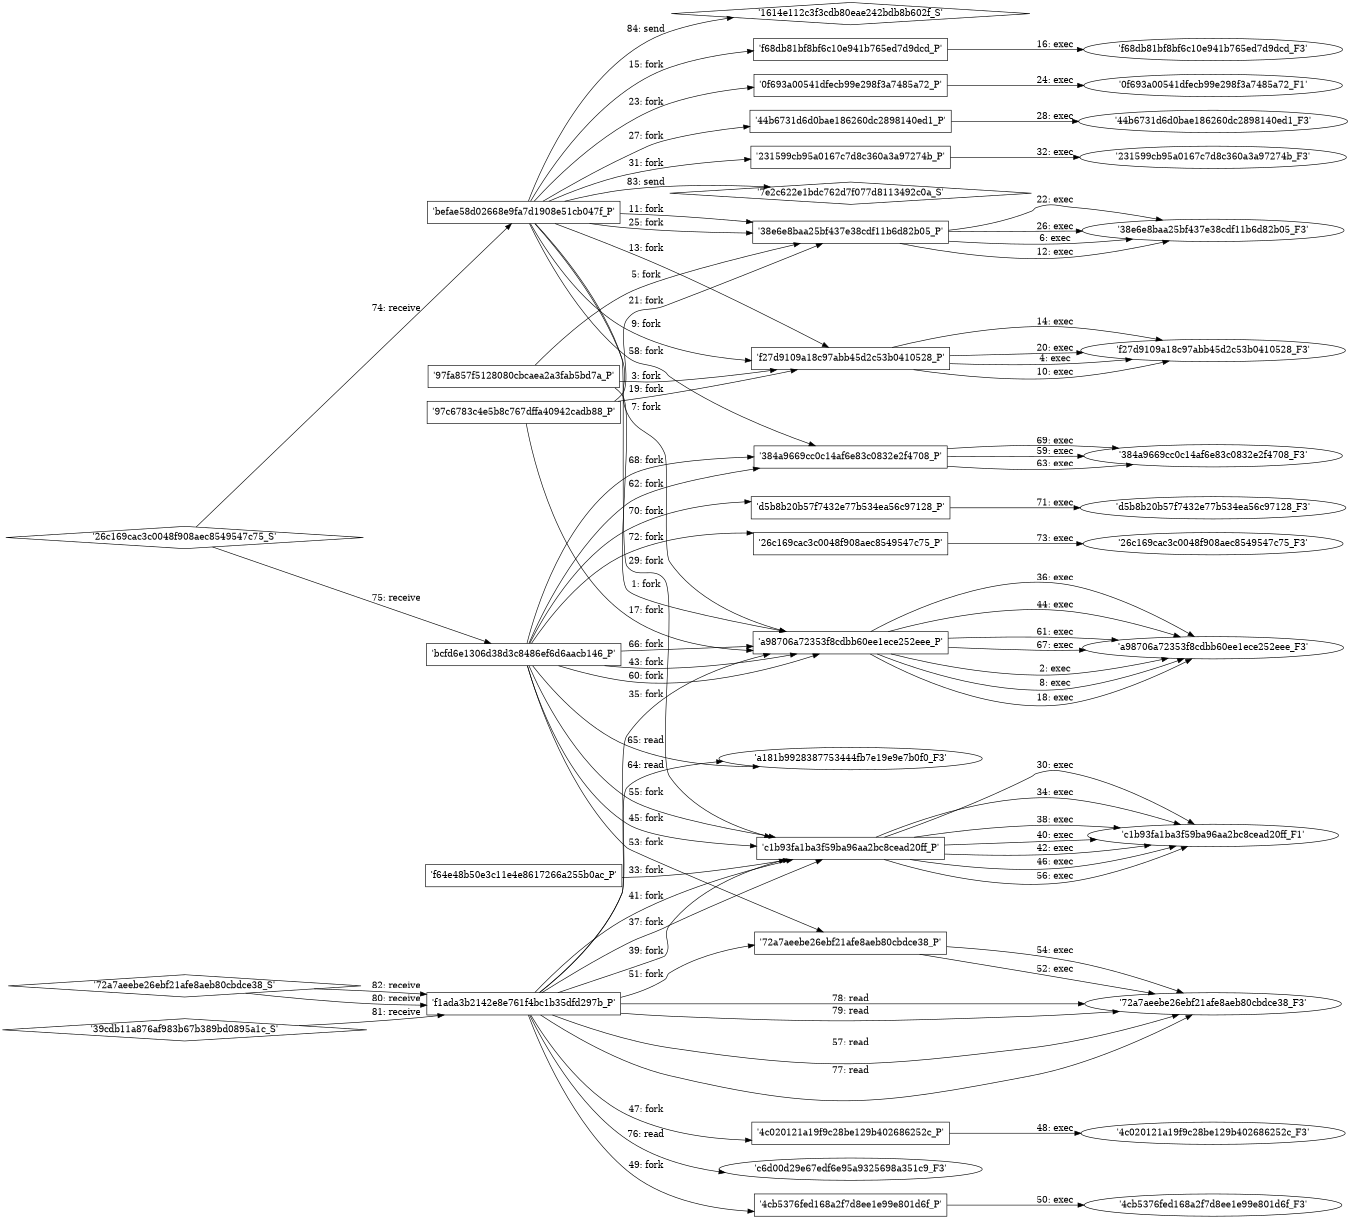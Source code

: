 digraph "D:\Learning\Paper\apt\基于CTI的攻击预警\Dataset\攻击图\ASGfromALLCTI\Microsoft Patch Tuesday – December 2018.dot" {
rankdir="LR"
size="9"
fixedsize="false"
splines="true"
nodesep=0.3
ranksep=0
fontsize=10
overlap="scalexy"
engine= "neato"
	"'97fa857f5128080cbcaea2a3fab5bd7a_P'" [node_type=Process shape=box]
	"'a98706a72353f8cdbb60ee1ece252eee_P'" [node_type=Process shape=box]
	"'97fa857f5128080cbcaea2a3fab5bd7a_P'" -> "'a98706a72353f8cdbb60ee1ece252eee_P'" [label="1: fork"]
	"'a98706a72353f8cdbb60ee1ece252eee_P'" [node_type=Process shape=box]
	"'a98706a72353f8cdbb60ee1ece252eee_F3'" [node_type=File shape=ellipse]
	"'a98706a72353f8cdbb60ee1ece252eee_P'" -> "'a98706a72353f8cdbb60ee1ece252eee_F3'" [label="2: exec"]
	"'97fa857f5128080cbcaea2a3fab5bd7a_P'" [node_type=Process shape=box]
	"'f27d9109a18c97abb45d2c53b0410528_P'" [node_type=Process shape=box]
	"'97fa857f5128080cbcaea2a3fab5bd7a_P'" -> "'f27d9109a18c97abb45d2c53b0410528_P'" [label="3: fork"]
	"'f27d9109a18c97abb45d2c53b0410528_P'" [node_type=Process shape=box]
	"'f27d9109a18c97abb45d2c53b0410528_F3'" [node_type=File shape=ellipse]
	"'f27d9109a18c97abb45d2c53b0410528_P'" -> "'f27d9109a18c97abb45d2c53b0410528_F3'" [label="4: exec"]
	"'97fa857f5128080cbcaea2a3fab5bd7a_P'" [node_type=Process shape=box]
	"'38e6e8baa25bf437e38cdf11b6d82b05_P'" [node_type=Process shape=box]
	"'97fa857f5128080cbcaea2a3fab5bd7a_P'" -> "'38e6e8baa25bf437e38cdf11b6d82b05_P'" [label="5: fork"]
	"'38e6e8baa25bf437e38cdf11b6d82b05_P'" [node_type=Process shape=box]
	"'38e6e8baa25bf437e38cdf11b6d82b05_F3'" [node_type=File shape=ellipse]
	"'38e6e8baa25bf437e38cdf11b6d82b05_P'" -> "'38e6e8baa25bf437e38cdf11b6d82b05_F3'" [label="6: exec"]
	"'befae58d02668e9fa7d1908e51cb047f_P'" [node_type=Process shape=box]
	"'a98706a72353f8cdbb60ee1ece252eee_P'" [node_type=Process shape=box]
	"'befae58d02668e9fa7d1908e51cb047f_P'" -> "'a98706a72353f8cdbb60ee1ece252eee_P'" [label="7: fork"]
	"'a98706a72353f8cdbb60ee1ece252eee_P'" [node_type=Process shape=box]
	"'a98706a72353f8cdbb60ee1ece252eee_F3'" [node_type=File shape=ellipse]
	"'a98706a72353f8cdbb60ee1ece252eee_P'" -> "'a98706a72353f8cdbb60ee1ece252eee_F3'" [label="8: exec"]
	"'befae58d02668e9fa7d1908e51cb047f_P'" [node_type=Process shape=box]
	"'f27d9109a18c97abb45d2c53b0410528_P'" [node_type=Process shape=box]
	"'befae58d02668e9fa7d1908e51cb047f_P'" -> "'f27d9109a18c97abb45d2c53b0410528_P'" [label="9: fork"]
	"'f27d9109a18c97abb45d2c53b0410528_P'" [node_type=Process shape=box]
	"'f27d9109a18c97abb45d2c53b0410528_F3'" [node_type=File shape=ellipse]
	"'f27d9109a18c97abb45d2c53b0410528_P'" -> "'f27d9109a18c97abb45d2c53b0410528_F3'" [label="10: exec"]
	"'befae58d02668e9fa7d1908e51cb047f_P'" [node_type=Process shape=box]
	"'38e6e8baa25bf437e38cdf11b6d82b05_P'" [node_type=Process shape=box]
	"'befae58d02668e9fa7d1908e51cb047f_P'" -> "'38e6e8baa25bf437e38cdf11b6d82b05_P'" [label="11: fork"]
	"'38e6e8baa25bf437e38cdf11b6d82b05_P'" [node_type=Process shape=box]
	"'38e6e8baa25bf437e38cdf11b6d82b05_F3'" [node_type=File shape=ellipse]
	"'38e6e8baa25bf437e38cdf11b6d82b05_P'" -> "'38e6e8baa25bf437e38cdf11b6d82b05_F3'" [label="12: exec"]
	"'befae58d02668e9fa7d1908e51cb047f_P'" [node_type=Process shape=box]
	"'f27d9109a18c97abb45d2c53b0410528_P'" [node_type=Process shape=box]
	"'befae58d02668e9fa7d1908e51cb047f_P'" -> "'f27d9109a18c97abb45d2c53b0410528_P'" [label="13: fork"]
	"'f27d9109a18c97abb45d2c53b0410528_P'" [node_type=Process shape=box]
	"'f27d9109a18c97abb45d2c53b0410528_F3'" [node_type=File shape=ellipse]
	"'f27d9109a18c97abb45d2c53b0410528_P'" -> "'f27d9109a18c97abb45d2c53b0410528_F3'" [label="14: exec"]
	"'befae58d02668e9fa7d1908e51cb047f_P'" [node_type=Process shape=box]
	"'f68db81bf8bf6c10e941b765ed7d9dcd_P'" [node_type=Process shape=box]
	"'befae58d02668e9fa7d1908e51cb047f_P'" -> "'f68db81bf8bf6c10e941b765ed7d9dcd_P'" [label="15: fork"]
	"'f68db81bf8bf6c10e941b765ed7d9dcd_P'" [node_type=Process shape=box]
	"'f68db81bf8bf6c10e941b765ed7d9dcd_F3'" [node_type=File shape=ellipse]
	"'f68db81bf8bf6c10e941b765ed7d9dcd_P'" -> "'f68db81bf8bf6c10e941b765ed7d9dcd_F3'" [label="16: exec"]
	"'97c6783c4e5b8c767dffa40942cadb88_P'" [node_type=Process shape=box]
	"'a98706a72353f8cdbb60ee1ece252eee_P'" [node_type=Process shape=box]
	"'97c6783c4e5b8c767dffa40942cadb88_P'" -> "'a98706a72353f8cdbb60ee1ece252eee_P'" [label="17: fork"]
	"'a98706a72353f8cdbb60ee1ece252eee_P'" [node_type=Process shape=box]
	"'a98706a72353f8cdbb60ee1ece252eee_F3'" [node_type=File shape=ellipse]
	"'a98706a72353f8cdbb60ee1ece252eee_P'" -> "'a98706a72353f8cdbb60ee1ece252eee_F3'" [label="18: exec"]
	"'97c6783c4e5b8c767dffa40942cadb88_P'" [node_type=Process shape=box]
	"'f27d9109a18c97abb45d2c53b0410528_P'" [node_type=Process shape=box]
	"'97c6783c4e5b8c767dffa40942cadb88_P'" -> "'f27d9109a18c97abb45d2c53b0410528_P'" [label="19: fork"]
	"'f27d9109a18c97abb45d2c53b0410528_P'" [node_type=Process shape=box]
	"'f27d9109a18c97abb45d2c53b0410528_F3'" [node_type=File shape=ellipse]
	"'f27d9109a18c97abb45d2c53b0410528_P'" -> "'f27d9109a18c97abb45d2c53b0410528_F3'" [label="20: exec"]
	"'97c6783c4e5b8c767dffa40942cadb88_P'" [node_type=Process shape=box]
	"'38e6e8baa25bf437e38cdf11b6d82b05_P'" [node_type=Process shape=box]
	"'97c6783c4e5b8c767dffa40942cadb88_P'" -> "'38e6e8baa25bf437e38cdf11b6d82b05_P'" [label="21: fork"]
	"'38e6e8baa25bf437e38cdf11b6d82b05_P'" [node_type=Process shape=box]
	"'38e6e8baa25bf437e38cdf11b6d82b05_F3'" [node_type=File shape=ellipse]
	"'38e6e8baa25bf437e38cdf11b6d82b05_P'" -> "'38e6e8baa25bf437e38cdf11b6d82b05_F3'" [label="22: exec"]
	"'befae58d02668e9fa7d1908e51cb047f_P'" [node_type=Process shape=box]
	"'0f693a00541dfecb99e298f3a7485a72_P'" [node_type=Process shape=box]
	"'befae58d02668e9fa7d1908e51cb047f_P'" -> "'0f693a00541dfecb99e298f3a7485a72_P'" [label="23: fork"]
	"'0f693a00541dfecb99e298f3a7485a72_P'" [node_type=Process shape=box]
	"'0f693a00541dfecb99e298f3a7485a72_F1'" [node_type=File shape=ellipse]
	"'0f693a00541dfecb99e298f3a7485a72_P'" -> "'0f693a00541dfecb99e298f3a7485a72_F1'" [label="24: exec"]
	"'befae58d02668e9fa7d1908e51cb047f_P'" [node_type=Process shape=box]
	"'38e6e8baa25bf437e38cdf11b6d82b05_P'" [node_type=Process shape=box]
	"'befae58d02668e9fa7d1908e51cb047f_P'" -> "'38e6e8baa25bf437e38cdf11b6d82b05_P'" [label="25: fork"]
	"'38e6e8baa25bf437e38cdf11b6d82b05_P'" [node_type=Process shape=box]
	"'38e6e8baa25bf437e38cdf11b6d82b05_F3'" [node_type=File shape=ellipse]
	"'38e6e8baa25bf437e38cdf11b6d82b05_P'" -> "'38e6e8baa25bf437e38cdf11b6d82b05_F3'" [label="26: exec"]
	"'befae58d02668e9fa7d1908e51cb047f_P'" [node_type=Process shape=box]
	"'44b6731d6d0bae186260dc2898140ed1_P'" [node_type=Process shape=box]
	"'befae58d02668e9fa7d1908e51cb047f_P'" -> "'44b6731d6d0bae186260dc2898140ed1_P'" [label="27: fork"]
	"'44b6731d6d0bae186260dc2898140ed1_P'" [node_type=Process shape=box]
	"'44b6731d6d0bae186260dc2898140ed1_F3'" [node_type=File shape=ellipse]
	"'44b6731d6d0bae186260dc2898140ed1_P'" -> "'44b6731d6d0bae186260dc2898140ed1_F3'" [label="28: exec"]
	"'befae58d02668e9fa7d1908e51cb047f_P'" [node_type=Process shape=box]
	"'c1b93fa1ba3f59ba96aa2bc8cead20ff_P'" [node_type=Process shape=box]
	"'befae58d02668e9fa7d1908e51cb047f_P'" -> "'c1b93fa1ba3f59ba96aa2bc8cead20ff_P'" [label="29: fork"]
	"'c1b93fa1ba3f59ba96aa2bc8cead20ff_P'" [node_type=Process shape=box]
	"'c1b93fa1ba3f59ba96aa2bc8cead20ff_F1'" [node_type=File shape=ellipse]
	"'c1b93fa1ba3f59ba96aa2bc8cead20ff_P'" -> "'c1b93fa1ba3f59ba96aa2bc8cead20ff_F1'" [label="30: exec"]
	"'befae58d02668e9fa7d1908e51cb047f_P'" [node_type=Process shape=box]
	"'231599cb95a0167c7d8c360a3a97274b_P'" [node_type=Process shape=box]
	"'befae58d02668e9fa7d1908e51cb047f_P'" -> "'231599cb95a0167c7d8c360a3a97274b_P'" [label="31: fork"]
	"'231599cb95a0167c7d8c360a3a97274b_P'" [node_type=Process shape=box]
	"'231599cb95a0167c7d8c360a3a97274b_F3'" [node_type=File shape=ellipse]
	"'231599cb95a0167c7d8c360a3a97274b_P'" -> "'231599cb95a0167c7d8c360a3a97274b_F3'" [label="32: exec"]
	"'f64e48b50e3c11e4e8617266a255b0ac_P'" [node_type=Process shape=box]
	"'c1b93fa1ba3f59ba96aa2bc8cead20ff_P'" [node_type=Process shape=box]
	"'f64e48b50e3c11e4e8617266a255b0ac_P'" -> "'c1b93fa1ba3f59ba96aa2bc8cead20ff_P'" [label="33: fork"]
	"'c1b93fa1ba3f59ba96aa2bc8cead20ff_P'" [node_type=Process shape=box]
	"'c1b93fa1ba3f59ba96aa2bc8cead20ff_F1'" [node_type=File shape=ellipse]
	"'c1b93fa1ba3f59ba96aa2bc8cead20ff_P'" -> "'c1b93fa1ba3f59ba96aa2bc8cead20ff_F1'" [label="34: exec"]
	"'f1ada3b2142e8e761f4bc1b35dfd297b_P'" [node_type=Process shape=box]
	"'a98706a72353f8cdbb60ee1ece252eee_P'" [node_type=Process shape=box]
	"'f1ada3b2142e8e761f4bc1b35dfd297b_P'" -> "'a98706a72353f8cdbb60ee1ece252eee_P'" [label="35: fork"]
	"'a98706a72353f8cdbb60ee1ece252eee_P'" [node_type=Process shape=box]
	"'a98706a72353f8cdbb60ee1ece252eee_F3'" [node_type=File shape=ellipse]
	"'a98706a72353f8cdbb60ee1ece252eee_P'" -> "'a98706a72353f8cdbb60ee1ece252eee_F3'" [label="36: exec"]
	"'f1ada3b2142e8e761f4bc1b35dfd297b_P'" [node_type=Process shape=box]
	"'c1b93fa1ba3f59ba96aa2bc8cead20ff_P'" [node_type=Process shape=box]
	"'f1ada3b2142e8e761f4bc1b35dfd297b_P'" -> "'c1b93fa1ba3f59ba96aa2bc8cead20ff_P'" [label="37: fork"]
	"'c1b93fa1ba3f59ba96aa2bc8cead20ff_P'" [node_type=Process shape=box]
	"'c1b93fa1ba3f59ba96aa2bc8cead20ff_F1'" [node_type=File shape=ellipse]
	"'c1b93fa1ba3f59ba96aa2bc8cead20ff_P'" -> "'c1b93fa1ba3f59ba96aa2bc8cead20ff_F1'" [label="38: exec"]
	"'f1ada3b2142e8e761f4bc1b35dfd297b_P'" [node_type=Process shape=box]
	"'c1b93fa1ba3f59ba96aa2bc8cead20ff_P'" [node_type=Process shape=box]
	"'f1ada3b2142e8e761f4bc1b35dfd297b_P'" -> "'c1b93fa1ba3f59ba96aa2bc8cead20ff_P'" [label="39: fork"]
	"'c1b93fa1ba3f59ba96aa2bc8cead20ff_P'" [node_type=Process shape=box]
	"'c1b93fa1ba3f59ba96aa2bc8cead20ff_F1'" [node_type=File shape=ellipse]
	"'c1b93fa1ba3f59ba96aa2bc8cead20ff_P'" -> "'c1b93fa1ba3f59ba96aa2bc8cead20ff_F1'" [label="40: exec"]
	"'f1ada3b2142e8e761f4bc1b35dfd297b_P'" [node_type=Process shape=box]
	"'c1b93fa1ba3f59ba96aa2bc8cead20ff_P'" [node_type=Process shape=box]
	"'f1ada3b2142e8e761f4bc1b35dfd297b_P'" -> "'c1b93fa1ba3f59ba96aa2bc8cead20ff_P'" [label="41: fork"]
	"'c1b93fa1ba3f59ba96aa2bc8cead20ff_P'" [node_type=Process shape=box]
	"'c1b93fa1ba3f59ba96aa2bc8cead20ff_F1'" [node_type=File shape=ellipse]
	"'c1b93fa1ba3f59ba96aa2bc8cead20ff_P'" -> "'c1b93fa1ba3f59ba96aa2bc8cead20ff_F1'" [label="42: exec"]
	"'bcfd6e1306d38d3c8486ef6d6aacb146_P'" [node_type=Process shape=box]
	"'a98706a72353f8cdbb60ee1ece252eee_P'" [node_type=Process shape=box]
	"'bcfd6e1306d38d3c8486ef6d6aacb146_P'" -> "'a98706a72353f8cdbb60ee1ece252eee_P'" [label="43: fork"]
	"'a98706a72353f8cdbb60ee1ece252eee_P'" [node_type=Process shape=box]
	"'a98706a72353f8cdbb60ee1ece252eee_F3'" [node_type=File shape=ellipse]
	"'a98706a72353f8cdbb60ee1ece252eee_P'" -> "'a98706a72353f8cdbb60ee1ece252eee_F3'" [label="44: exec"]
	"'bcfd6e1306d38d3c8486ef6d6aacb146_P'" [node_type=Process shape=box]
	"'c1b93fa1ba3f59ba96aa2bc8cead20ff_P'" [node_type=Process shape=box]
	"'bcfd6e1306d38d3c8486ef6d6aacb146_P'" -> "'c1b93fa1ba3f59ba96aa2bc8cead20ff_P'" [label="45: fork"]
	"'c1b93fa1ba3f59ba96aa2bc8cead20ff_P'" [node_type=Process shape=box]
	"'c1b93fa1ba3f59ba96aa2bc8cead20ff_F1'" [node_type=File shape=ellipse]
	"'c1b93fa1ba3f59ba96aa2bc8cead20ff_P'" -> "'c1b93fa1ba3f59ba96aa2bc8cead20ff_F1'" [label="46: exec"]
	"'f1ada3b2142e8e761f4bc1b35dfd297b_P'" [node_type=Process shape=box]
	"'4c020121a19f9c28be129b402686252c_P'" [node_type=Process shape=box]
	"'f1ada3b2142e8e761f4bc1b35dfd297b_P'" -> "'4c020121a19f9c28be129b402686252c_P'" [label="47: fork"]
	"'4c020121a19f9c28be129b402686252c_P'" [node_type=Process shape=box]
	"'4c020121a19f9c28be129b402686252c_F3'" [node_type=File shape=ellipse]
	"'4c020121a19f9c28be129b402686252c_P'" -> "'4c020121a19f9c28be129b402686252c_F3'" [label="48: exec"]
	"'f1ada3b2142e8e761f4bc1b35dfd297b_P'" [node_type=Process shape=box]
	"'4cb5376fed168a2f7d8ee1e99e801d6f_P'" [node_type=Process shape=box]
	"'f1ada3b2142e8e761f4bc1b35dfd297b_P'" -> "'4cb5376fed168a2f7d8ee1e99e801d6f_P'" [label="49: fork"]
	"'4cb5376fed168a2f7d8ee1e99e801d6f_P'" [node_type=Process shape=box]
	"'4cb5376fed168a2f7d8ee1e99e801d6f_F3'" [node_type=File shape=ellipse]
	"'4cb5376fed168a2f7d8ee1e99e801d6f_P'" -> "'4cb5376fed168a2f7d8ee1e99e801d6f_F3'" [label="50: exec"]
	"'f1ada3b2142e8e761f4bc1b35dfd297b_P'" [node_type=Process shape=box]
	"'72a7aeebe26ebf21afe8aeb80cbdce38_P'" [node_type=Process shape=box]
	"'f1ada3b2142e8e761f4bc1b35dfd297b_P'" -> "'72a7aeebe26ebf21afe8aeb80cbdce38_P'" [label="51: fork"]
	"'72a7aeebe26ebf21afe8aeb80cbdce38_P'" [node_type=Process shape=box]
	"'72a7aeebe26ebf21afe8aeb80cbdce38_F3'" [node_type=File shape=ellipse]
	"'72a7aeebe26ebf21afe8aeb80cbdce38_P'" -> "'72a7aeebe26ebf21afe8aeb80cbdce38_F3'" [label="52: exec"]
	"'bcfd6e1306d38d3c8486ef6d6aacb146_P'" [node_type=Process shape=box]
	"'72a7aeebe26ebf21afe8aeb80cbdce38_P'" [node_type=Process shape=box]
	"'bcfd6e1306d38d3c8486ef6d6aacb146_P'" -> "'72a7aeebe26ebf21afe8aeb80cbdce38_P'" [label="53: fork"]
	"'72a7aeebe26ebf21afe8aeb80cbdce38_P'" [node_type=Process shape=box]
	"'72a7aeebe26ebf21afe8aeb80cbdce38_F3'" [node_type=File shape=ellipse]
	"'72a7aeebe26ebf21afe8aeb80cbdce38_P'" -> "'72a7aeebe26ebf21afe8aeb80cbdce38_F3'" [label="54: exec"]
	"'bcfd6e1306d38d3c8486ef6d6aacb146_P'" [node_type=Process shape=box]
	"'c1b93fa1ba3f59ba96aa2bc8cead20ff_P'" [node_type=Process shape=box]
	"'bcfd6e1306d38d3c8486ef6d6aacb146_P'" -> "'c1b93fa1ba3f59ba96aa2bc8cead20ff_P'" [label="55: fork"]
	"'c1b93fa1ba3f59ba96aa2bc8cead20ff_P'" [node_type=Process shape=box]
	"'c1b93fa1ba3f59ba96aa2bc8cead20ff_F1'" [node_type=File shape=ellipse]
	"'c1b93fa1ba3f59ba96aa2bc8cead20ff_P'" -> "'c1b93fa1ba3f59ba96aa2bc8cead20ff_F1'" [label="56: exec"]
	"'72a7aeebe26ebf21afe8aeb80cbdce38_F3'" [node_type=file shape=ellipse]
	"'f1ada3b2142e8e761f4bc1b35dfd297b_P'" [node_type=Process shape=box]
	"'f1ada3b2142e8e761f4bc1b35dfd297b_P'" -> "'72a7aeebe26ebf21afe8aeb80cbdce38_F3'" [label="57: read"]
	"'befae58d02668e9fa7d1908e51cb047f_P'" [node_type=Process shape=box]
	"'384a9669cc0c14af6e83c0832e2f4708_P'" [node_type=Process shape=box]
	"'befae58d02668e9fa7d1908e51cb047f_P'" -> "'384a9669cc0c14af6e83c0832e2f4708_P'" [label="58: fork"]
	"'384a9669cc0c14af6e83c0832e2f4708_P'" [node_type=Process shape=box]
	"'384a9669cc0c14af6e83c0832e2f4708_F3'" [node_type=File shape=ellipse]
	"'384a9669cc0c14af6e83c0832e2f4708_P'" -> "'384a9669cc0c14af6e83c0832e2f4708_F3'" [label="59: exec"]
	"'bcfd6e1306d38d3c8486ef6d6aacb146_P'" [node_type=Process shape=box]
	"'a98706a72353f8cdbb60ee1ece252eee_P'" [node_type=Process shape=box]
	"'bcfd6e1306d38d3c8486ef6d6aacb146_P'" -> "'a98706a72353f8cdbb60ee1ece252eee_P'" [label="60: fork"]
	"'a98706a72353f8cdbb60ee1ece252eee_P'" [node_type=Process shape=box]
	"'a98706a72353f8cdbb60ee1ece252eee_F3'" [node_type=File shape=ellipse]
	"'a98706a72353f8cdbb60ee1ece252eee_P'" -> "'a98706a72353f8cdbb60ee1ece252eee_F3'" [label="61: exec"]
	"'bcfd6e1306d38d3c8486ef6d6aacb146_P'" [node_type=Process shape=box]
	"'384a9669cc0c14af6e83c0832e2f4708_P'" [node_type=Process shape=box]
	"'bcfd6e1306d38d3c8486ef6d6aacb146_P'" -> "'384a9669cc0c14af6e83c0832e2f4708_P'" [label="62: fork"]
	"'384a9669cc0c14af6e83c0832e2f4708_P'" [node_type=Process shape=box]
	"'384a9669cc0c14af6e83c0832e2f4708_F3'" [node_type=File shape=ellipse]
	"'384a9669cc0c14af6e83c0832e2f4708_P'" -> "'384a9669cc0c14af6e83c0832e2f4708_F3'" [label="63: exec"]
	"'a181b9928387753444fb7e19e9e7b0f0_F3'" [node_type=file shape=ellipse]
	"'f1ada3b2142e8e761f4bc1b35dfd297b_P'" [node_type=Process shape=box]
	"'f1ada3b2142e8e761f4bc1b35dfd297b_P'" -> "'a181b9928387753444fb7e19e9e7b0f0_F3'" [label="64: read"]
	"'a181b9928387753444fb7e19e9e7b0f0_F3'" [node_type=file shape=ellipse]
	"'bcfd6e1306d38d3c8486ef6d6aacb146_P'" [node_type=Process shape=box]
	"'bcfd6e1306d38d3c8486ef6d6aacb146_P'" -> "'a181b9928387753444fb7e19e9e7b0f0_F3'" [label="65: read"]
	"'bcfd6e1306d38d3c8486ef6d6aacb146_P'" [node_type=Process shape=box]
	"'a98706a72353f8cdbb60ee1ece252eee_P'" [node_type=Process shape=box]
	"'bcfd6e1306d38d3c8486ef6d6aacb146_P'" -> "'a98706a72353f8cdbb60ee1ece252eee_P'" [label="66: fork"]
	"'a98706a72353f8cdbb60ee1ece252eee_P'" [node_type=Process shape=box]
	"'a98706a72353f8cdbb60ee1ece252eee_F3'" [node_type=File shape=ellipse]
	"'a98706a72353f8cdbb60ee1ece252eee_P'" -> "'a98706a72353f8cdbb60ee1ece252eee_F3'" [label="67: exec"]
	"'bcfd6e1306d38d3c8486ef6d6aacb146_P'" [node_type=Process shape=box]
	"'384a9669cc0c14af6e83c0832e2f4708_P'" [node_type=Process shape=box]
	"'bcfd6e1306d38d3c8486ef6d6aacb146_P'" -> "'384a9669cc0c14af6e83c0832e2f4708_P'" [label="68: fork"]
	"'384a9669cc0c14af6e83c0832e2f4708_P'" [node_type=Process shape=box]
	"'384a9669cc0c14af6e83c0832e2f4708_F3'" [node_type=File shape=ellipse]
	"'384a9669cc0c14af6e83c0832e2f4708_P'" -> "'384a9669cc0c14af6e83c0832e2f4708_F3'" [label="69: exec"]
	"'bcfd6e1306d38d3c8486ef6d6aacb146_P'" [node_type=Process shape=box]
	"'d5b8b20b57f7432e77b534ea56c97128_P'" [node_type=Process shape=box]
	"'bcfd6e1306d38d3c8486ef6d6aacb146_P'" -> "'d5b8b20b57f7432e77b534ea56c97128_P'" [label="70: fork"]
	"'d5b8b20b57f7432e77b534ea56c97128_P'" [node_type=Process shape=box]
	"'d5b8b20b57f7432e77b534ea56c97128_F3'" [node_type=File shape=ellipse]
	"'d5b8b20b57f7432e77b534ea56c97128_P'" -> "'d5b8b20b57f7432e77b534ea56c97128_F3'" [label="71: exec"]
	"'bcfd6e1306d38d3c8486ef6d6aacb146_P'" [node_type=Process shape=box]
	"'26c169cac3c0048f908aec8549547c75_P'" [node_type=Process shape=box]
	"'bcfd6e1306d38d3c8486ef6d6aacb146_P'" -> "'26c169cac3c0048f908aec8549547c75_P'" [label="72: fork"]
	"'26c169cac3c0048f908aec8549547c75_P'" [node_type=Process shape=box]
	"'26c169cac3c0048f908aec8549547c75_F3'" [node_type=File shape=ellipse]
	"'26c169cac3c0048f908aec8549547c75_P'" -> "'26c169cac3c0048f908aec8549547c75_F3'" [label="73: exec"]
	"'befae58d02668e9fa7d1908e51cb047f_P'" [node_type=Process shape=box]
	"'26c169cac3c0048f908aec8549547c75_S'" [node_type=Socket shape=diamond]
	"'26c169cac3c0048f908aec8549547c75_S'" -> "'befae58d02668e9fa7d1908e51cb047f_P'" [label="74: receive"]
	"'bcfd6e1306d38d3c8486ef6d6aacb146_P'" [node_type=Process shape=box]
	"'26c169cac3c0048f908aec8549547c75_S'" [node_type=Socket shape=diamond]
	"'26c169cac3c0048f908aec8549547c75_S'" -> "'bcfd6e1306d38d3c8486ef6d6aacb146_P'" [label="75: receive"]
	"'c6d00d29e67edf6e95a9325698a351c9_F3'" [node_type=file shape=ellipse]
	"'f1ada3b2142e8e761f4bc1b35dfd297b_P'" [node_type=Process shape=box]
	"'f1ada3b2142e8e761f4bc1b35dfd297b_P'" -> "'c6d00d29e67edf6e95a9325698a351c9_F3'" [label="76: read"]
	"'72a7aeebe26ebf21afe8aeb80cbdce38_F3'" [node_type=file shape=ellipse]
	"'f1ada3b2142e8e761f4bc1b35dfd297b_P'" [node_type=Process shape=box]
	"'f1ada3b2142e8e761f4bc1b35dfd297b_P'" -> "'72a7aeebe26ebf21afe8aeb80cbdce38_F3'" [label="77: read"]
	"'72a7aeebe26ebf21afe8aeb80cbdce38_F3'" [node_type=file shape=ellipse]
	"'f1ada3b2142e8e761f4bc1b35dfd297b_P'" [node_type=Process shape=box]
	"'f1ada3b2142e8e761f4bc1b35dfd297b_P'" -> "'72a7aeebe26ebf21afe8aeb80cbdce38_F3'" [label="78: read"]
	"'72a7aeebe26ebf21afe8aeb80cbdce38_F3'" [node_type=file shape=ellipse]
	"'f1ada3b2142e8e761f4bc1b35dfd297b_P'" [node_type=Process shape=box]
	"'f1ada3b2142e8e761f4bc1b35dfd297b_P'" -> "'72a7aeebe26ebf21afe8aeb80cbdce38_F3'" [label="79: read"]
	"'f1ada3b2142e8e761f4bc1b35dfd297b_P'" [node_type=Process shape=box]
	"'72a7aeebe26ebf21afe8aeb80cbdce38_S'" [node_type=Socket shape=diamond]
	"'72a7aeebe26ebf21afe8aeb80cbdce38_S'" -> "'f1ada3b2142e8e761f4bc1b35dfd297b_P'" [label="80: receive"]
	"'f1ada3b2142e8e761f4bc1b35dfd297b_P'" [node_type=Process shape=box]
	"'39cdb11a876af983b67b389bd0895a1c_S'" [node_type=Socket shape=diamond]
	"'39cdb11a876af983b67b389bd0895a1c_S'" -> "'f1ada3b2142e8e761f4bc1b35dfd297b_P'" [label="81: receive"]
	"'f1ada3b2142e8e761f4bc1b35dfd297b_P'" [node_type=Process shape=box]
	"'72a7aeebe26ebf21afe8aeb80cbdce38_S'" [node_type=Socket shape=diamond]
	"'72a7aeebe26ebf21afe8aeb80cbdce38_S'" -> "'f1ada3b2142e8e761f4bc1b35dfd297b_P'" [label="82: receive"]
	"'7e2c622e1bdc762d7f077d8113492c0a_S'" [node_type=Socket shape=diamond]
	"'befae58d02668e9fa7d1908e51cb047f_P'" [node_type=Process shape=box]
	"'befae58d02668e9fa7d1908e51cb047f_P'" -> "'7e2c622e1bdc762d7f077d8113492c0a_S'" [label="83: send"]
	"'1614e112c3f3cdb80eae242bdb8b602f_S'" [node_type=Socket shape=diamond]
	"'befae58d02668e9fa7d1908e51cb047f_P'" [node_type=Process shape=box]
	"'befae58d02668e9fa7d1908e51cb047f_P'" -> "'1614e112c3f3cdb80eae242bdb8b602f_S'" [label="84: send"]
}
